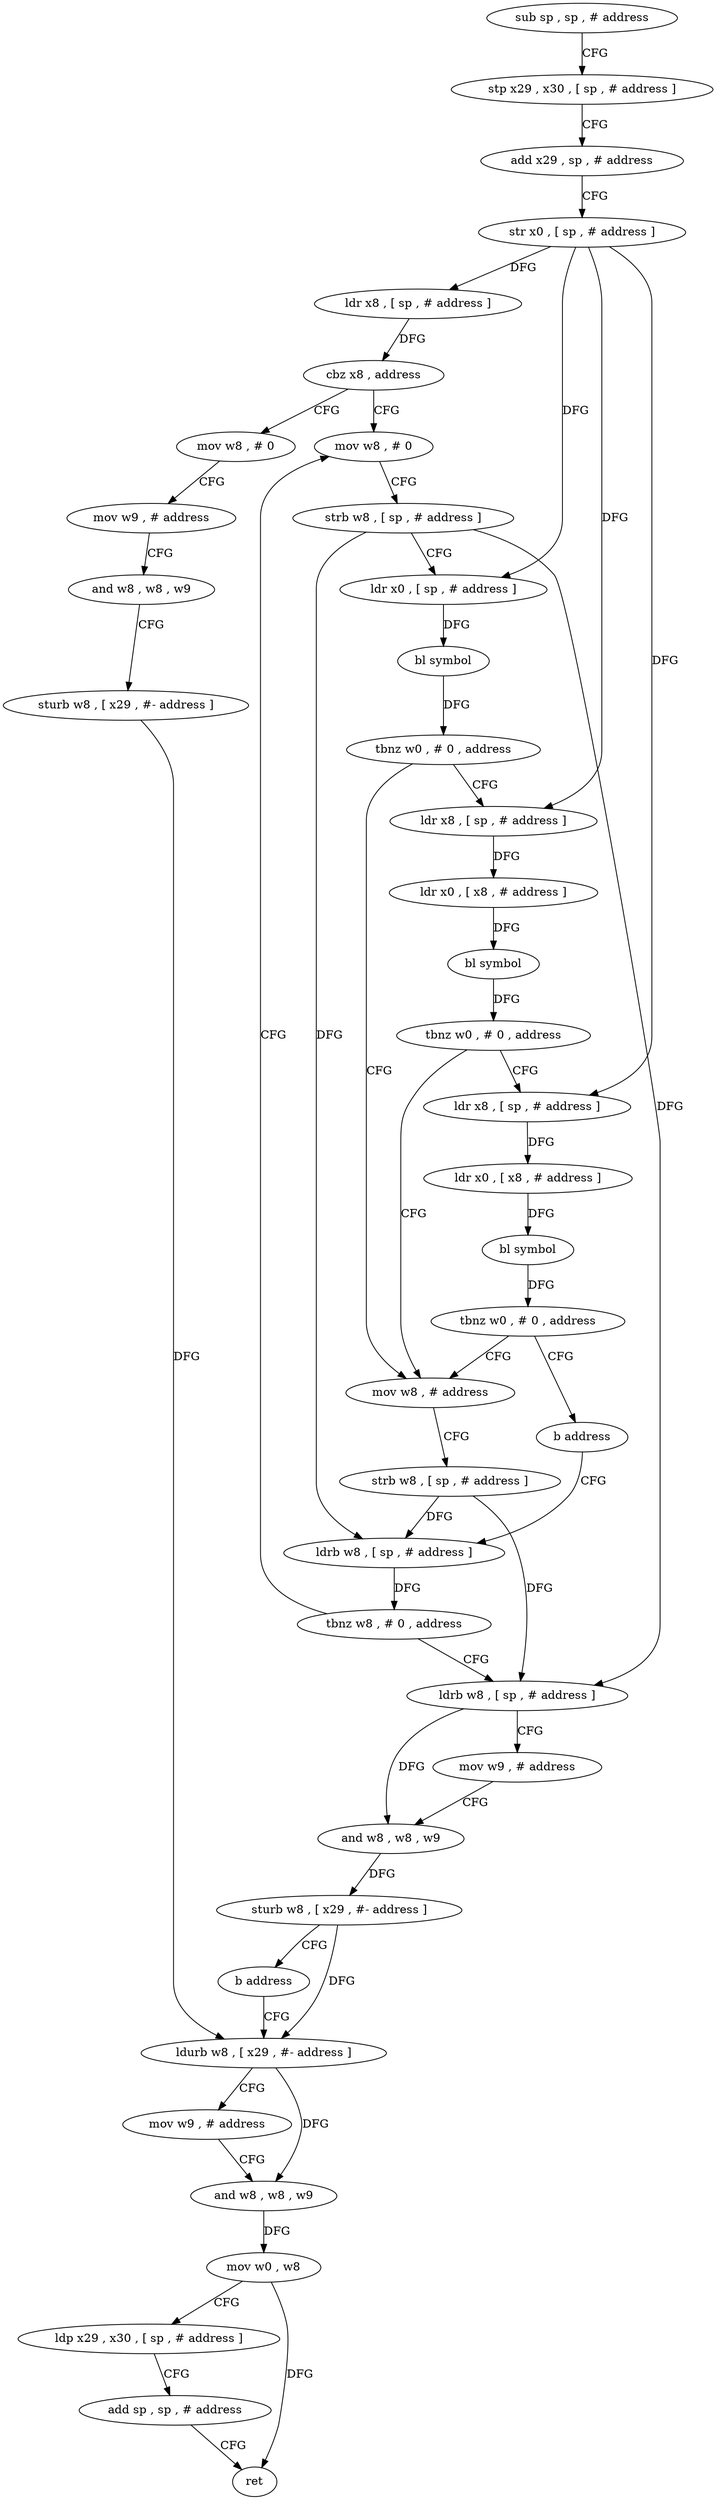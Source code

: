 digraph "func" {
"4237536" [label = "sub sp , sp , # address" ]
"4237540" [label = "stp x29 , x30 , [ sp , # address ]" ]
"4237544" [label = "add x29 , sp , # address" ]
"4237548" [label = "str x0 , [ sp , # address ]" ]
"4237552" [label = "ldr x8 , [ sp , # address ]" ]
"4237556" [label = "cbz x8 , address" ]
"4237652" [label = "mov w8 , # 0" ]
"4237560" [label = "mov w8 , # 0" ]
"4237656" [label = "mov w9 , # address" ]
"4237660" [label = "and w8 , w8 , w9" ]
"4237664" [label = "sturb w8 , [ x29 , #- address ]" ]
"4237668" [label = "ldurb w8 , [ x29 , #- address ]" ]
"4237564" [label = "strb w8 , [ sp , # address ]" ]
"4237568" [label = "ldr x0 , [ sp , # address ]" ]
"4237572" [label = "bl symbol" ]
"4237576" [label = "tbnz w0 , # 0 , address" ]
"4237616" [label = "mov w8 , # address" ]
"4237580" [label = "ldr x8 , [ sp , # address ]" ]
"4237620" [label = "strb w8 , [ sp , # address ]" ]
"4237624" [label = "ldrb w8 , [ sp , # address ]" ]
"4237584" [label = "ldr x0 , [ x8 , # address ]" ]
"4237588" [label = "bl symbol" ]
"4237592" [label = "tbnz w0 , # 0 , address" ]
"4237596" [label = "ldr x8 , [ sp , # address ]" ]
"4237632" [label = "ldrb w8 , [ sp , # address ]" ]
"4237636" [label = "mov w9 , # address" ]
"4237640" [label = "and w8 , w8 , w9" ]
"4237644" [label = "sturb w8 , [ x29 , #- address ]" ]
"4237648" [label = "b address" ]
"4237600" [label = "ldr x0 , [ x8 , # address ]" ]
"4237604" [label = "bl symbol" ]
"4237608" [label = "tbnz w0 , # 0 , address" ]
"4237612" [label = "b address" ]
"4237672" [label = "mov w9 , # address" ]
"4237676" [label = "and w8 , w8 , w9" ]
"4237680" [label = "mov w0 , w8" ]
"4237684" [label = "ldp x29 , x30 , [ sp , # address ]" ]
"4237688" [label = "add sp , sp , # address" ]
"4237692" [label = "ret" ]
"4237628" [label = "tbnz w8 , # 0 , address" ]
"4237536" -> "4237540" [ label = "CFG" ]
"4237540" -> "4237544" [ label = "CFG" ]
"4237544" -> "4237548" [ label = "CFG" ]
"4237548" -> "4237552" [ label = "DFG" ]
"4237548" -> "4237568" [ label = "DFG" ]
"4237548" -> "4237580" [ label = "DFG" ]
"4237548" -> "4237596" [ label = "DFG" ]
"4237552" -> "4237556" [ label = "DFG" ]
"4237556" -> "4237652" [ label = "CFG" ]
"4237556" -> "4237560" [ label = "CFG" ]
"4237652" -> "4237656" [ label = "CFG" ]
"4237560" -> "4237564" [ label = "CFG" ]
"4237656" -> "4237660" [ label = "CFG" ]
"4237660" -> "4237664" [ label = "CFG" ]
"4237664" -> "4237668" [ label = "DFG" ]
"4237668" -> "4237672" [ label = "CFG" ]
"4237668" -> "4237676" [ label = "DFG" ]
"4237564" -> "4237568" [ label = "CFG" ]
"4237564" -> "4237624" [ label = "DFG" ]
"4237564" -> "4237632" [ label = "DFG" ]
"4237568" -> "4237572" [ label = "DFG" ]
"4237572" -> "4237576" [ label = "DFG" ]
"4237576" -> "4237616" [ label = "CFG" ]
"4237576" -> "4237580" [ label = "CFG" ]
"4237616" -> "4237620" [ label = "CFG" ]
"4237580" -> "4237584" [ label = "DFG" ]
"4237620" -> "4237624" [ label = "DFG" ]
"4237620" -> "4237632" [ label = "DFG" ]
"4237624" -> "4237628" [ label = "DFG" ]
"4237584" -> "4237588" [ label = "DFG" ]
"4237588" -> "4237592" [ label = "DFG" ]
"4237592" -> "4237616" [ label = "CFG" ]
"4237592" -> "4237596" [ label = "CFG" ]
"4237596" -> "4237600" [ label = "DFG" ]
"4237632" -> "4237636" [ label = "CFG" ]
"4237632" -> "4237640" [ label = "DFG" ]
"4237636" -> "4237640" [ label = "CFG" ]
"4237640" -> "4237644" [ label = "DFG" ]
"4237644" -> "4237648" [ label = "CFG" ]
"4237644" -> "4237668" [ label = "DFG" ]
"4237648" -> "4237668" [ label = "CFG" ]
"4237600" -> "4237604" [ label = "DFG" ]
"4237604" -> "4237608" [ label = "DFG" ]
"4237608" -> "4237616" [ label = "CFG" ]
"4237608" -> "4237612" [ label = "CFG" ]
"4237612" -> "4237624" [ label = "CFG" ]
"4237672" -> "4237676" [ label = "CFG" ]
"4237676" -> "4237680" [ label = "DFG" ]
"4237680" -> "4237684" [ label = "CFG" ]
"4237680" -> "4237692" [ label = "DFG" ]
"4237684" -> "4237688" [ label = "CFG" ]
"4237688" -> "4237692" [ label = "CFG" ]
"4237628" -> "4237560" [ label = "CFG" ]
"4237628" -> "4237632" [ label = "CFG" ]
}
